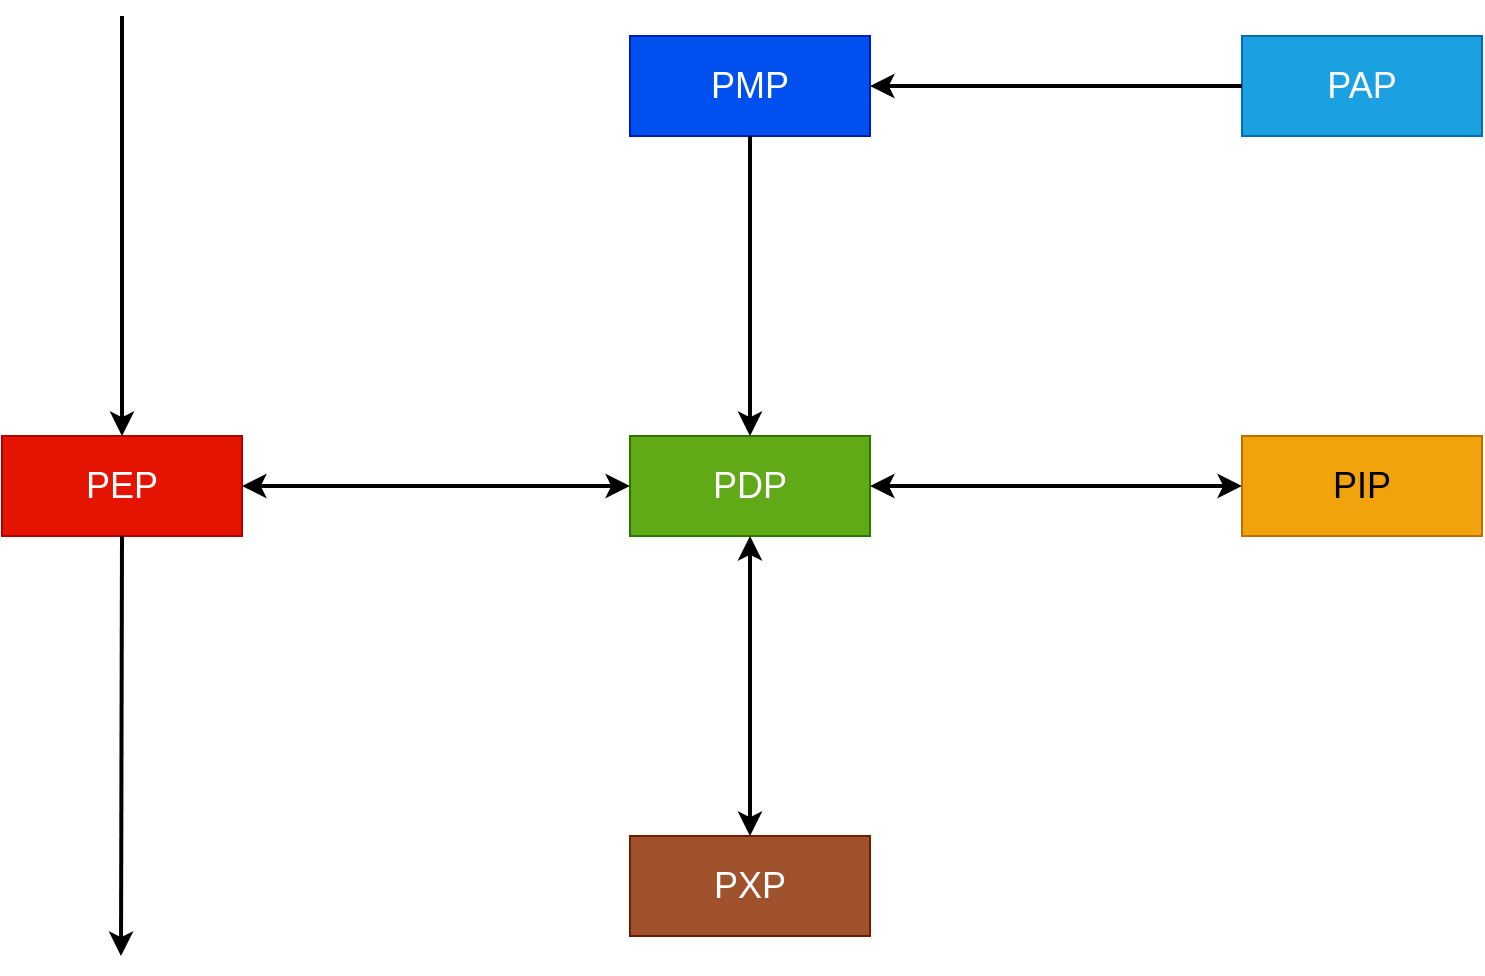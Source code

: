 <mxfile version="17.4.2" type="device" pages="2"><diagram id="YQmR-nCbwN2urCW_vd-u" name="PolicyPoints"><mxGraphModel dx="1018" dy="679" grid="1" gridSize="10" guides="1" tooltips="1" connect="1" arrows="1" fold="1" page="1" pageScale="1" pageWidth="827" pageHeight="1169" math="0" shadow="0"><root><mxCell id="0"/><mxCell id="1" parent="0"/><mxCell id="bHKClRLn_r2Yxkx1TNEV-1" value="PEP" style="rounded=0;whiteSpace=wrap;html=1;fillColor=#e51400;strokeColor=#B20000;fontColor=#ffffff;fontSize=18;fontStyle=0" vertex="1" parent="1"><mxGeometry x="40" y="310" width="120" height="50" as="geometry"/></mxCell><mxCell id="bHKClRLn_r2Yxkx1TNEV-2" value="PDP" style="rounded=0;whiteSpace=wrap;html=1;fillColor=#60a917;strokeColor=#2D7600;fontSize=18;fontStyle=0;fontColor=#ffffff;" vertex="1" parent="1"><mxGeometry x="354" y="310" width="120" height="50" as="geometry"/></mxCell><mxCell id="bHKClRLn_r2Yxkx1TNEV-3" value="PMP" style="rounded=0;whiteSpace=wrap;html=1;fillColor=#0050ef;strokeColor=#001DBC;fontColor=#ffffff;fontSize=18;fontStyle=0" vertex="1" parent="1"><mxGeometry x="354" y="110" width="120" height="50" as="geometry"/></mxCell><mxCell id="bHKClRLn_r2Yxkx1TNEV-4" value="PXP" style="rounded=0;whiteSpace=wrap;html=1;fillColor=#a0522d;strokeColor=#6D1F00;fontColor=#ffffff;fontSize=18;fontStyle=0" vertex="1" parent="1"><mxGeometry x="354" y="510" width="120" height="50" as="geometry"/></mxCell><mxCell id="bHKClRLn_r2Yxkx1TNEV-5" value="PIP" style="rounded=0;whiteSpace=wrap;html=1;fillColor=#f0a30a;strokeColor=#BD7000;fontColor=#000000;fontSize=18;fontStyle=0" vertex="1" parent="1"><mxGeometry x="660" y="310" width="120" height="50" as="geometry"/></mxCell><mxCell id="bHKClRLn_r2Yxkx1TNEV-6" value="PAP" style="rounded=0;whiteSpace=wrap;html=1;fillColor=#1ba1e2;strokeColor=#006EAF;fontColor=#ffffff;fontSize=18;fontStyle=0" vertex="1" parent="1"><mxGeometry x="660" y="110" width="120" height="50" as="geometry"/></mxCell><mxCell id="bHKClRLn_r2Yxkx1TNEV-7" value="" style="endArrow=classic;html=1;rounded=0;fontSize=18;fontColor=#FFFFFF;entryX=0.5;entryY=0;entryDx=0;entryDy=0;strokeWidth=2;" edge="1" parent="1" target="bHKClRLn_r2Yxkx1TNEV-1"><mxGeometry width="50" height="50" relative="1" as="geometry"><mxPoint x="100" y="100" as="sourcePoint"/><mxPoint x="440" y="320" as="targetPoint"/></mxGeometry></mxCell><mxCell id="bHKClRLn_r2Yxkx1TNEV-8" value="" style="endArrow=classic;html=1;rounded=0;fontSize=18;fontColor=#FFFFFF;entryX=0.5;entryY=0;entryDx=0;entryDy=0;strokeWidth=2;" edge="1" parent="1"><mxGeometry width="50" height="50" relative="1" as="geometry"><mxPoint x="100" y="360" as="sourcePoint"/><mxPoint x="99.5" y="570" as="targetPoint"/></mxGeometry></mxCell><mxCell id="bHKClRLn_r2Yxkx1TNEV-9" value="" style="endArrow=classic;html=1;rounded=0;fontSize=18;fontColor=#FFFFFF;entryX=0.5;entryY=0;entryDx=0;entryDy=0;strokeWidth=2;exitX=0.5;exitY=1;exitDx=0;exitDy=0;" edge="1" parent="1" source="bHKClRLn_r2Yxkx1TNEV-3" target="bHKClRLn_r2Yxkx1TNEV-2"><mxGeometry width="50" height="50" relative="1" as="geometry"><mxPoint x="110" y="370" as="sourcePoint"/><mxPoint x="109.5" y="580" as="targetPoint"/></mxGeometry></mxCell><mxCell id="bHKClRLn_r2Yxkx1TNEV-10" value="" style="endArrow=classic;startArrow=classic;html=1;rounded=0;fontSize=18;fontColor=#FFFFFF;strokeWidth=2;exitX=1;exitY=0.5;exitDx=0;exitDy=0;entryX=0;entryY=0.5;entryDx=0;entryDy=0;" edge="1" parent="1" source="bHKClRLn_r2Yxkx1TNEV-1" target="bHKClRLn_r2Yxkx1TNEV-2"><mxGeometry width="50" height="50" relative="1" as="geometry"><mxPoint x="190" y="380" as="sourcePoint"/><mxPoint x="440" y="320" as="targetPoint"/></mxGeometry></mxCell><mxCell id="bHKClRLn_r2Yxkx1TNEV-11" value="" style="endArrow=classic;startArrow=classic;html=1;rounded=0;fontSize=18;fontColor=#FFFFFF;strokeWidth=2;entryX=0;entryY=0.5;entryDx=0;entryDy=0;exitX=1;exitY=0.5;exitDx=0;exitDy=0;" edge="1" parent="1" source="bHKClRLn_r2Yxkx1TNEV-2" target="bHKClRLn_r2Yxkx1TNEV-5"><mxGeometry width="50" height="50" relative="1" as="geometry"><mxPoint x="540" y="270" as="sourcePoint"/><mxPoint x="364" y="345" as="targetPoint"/></mxGeometry></mxCell><mxCell id="bHKClRLn_r2Yxkx1TNEV-12" value="" style="endArrow=classic;startArrow=classic;html=1;rounded=0;fontSize=18;fontColor=#FFFFFF;strokeWidth=2;exitX=0.5;exitY=0;exitDx=0;exitDy=0;entryX=0.5;entryY=1;entryDx=0;entryDy=0;" edge="1" parent="1" source="bHKClRLn_r2Yxkx1TNEV-4" target="bHKClRLn_r2Yxkx1TNEV-2"><mxGeometry width="50" height="50" relative="1" as="geometry"><mxPoint x="180" y="355" as="sourcePoint"/><mxPoint x="374" y="355" as="targetPoint"/></mxGeometry></mxCell><mxCell id="bHKClRLn_r2Yxkx1TNEV-13" value="" style="endArrow=classic;html=1;rounded=0;fontSize=18;fontColor=#FFFFFF;entryX=1;entryY=0.5;entryDx=0;entryDy=0;strokeWidth=2;exitX=0;exitY=0.5;exitDx=0;exitDy=0;" edge="1" parent="1" source="bHKClRLn_r2Yxkx1TNEV-6" target="bHKClRLn_r2Yxkx1TNEV-3"><mxGeometry width="50" height="50" relative="1" as="geometry"><mxPoint x="424" y="170" as="sourcePoint"/><mxPoint x="424" y="320" as="targetPoint"/></mxGeometry></mxCell></root></mxGraphModel></diagram><diagram name="PolicyPoints in EDC_basic" id="-DCOZWReLOolUVn0c7H_"><mxGraphModel dx="1845" dy="679" grid="1" gridSize="10" guides="1" tooltips="1" connect="1" arrows="1" fold="1" page="1" pageScale="1" pageWidth="827" pageHeight="1169" math="0" shadow="0"><root><mxCell id="C8C8wfc2q4ayo7J8iGFt-0"/><mxCell id="C8C8wfc2q4ayo7J8iGFt-1" parent="C8C8wfc2q4ayo7J8iGFt-0"/><mxCell id="nJDxrR_5JiiWec9IGVQ9-7" value="EDC - Data Plane" style="html=1;dropTarget=0;fontSize=18;fontColor=#000000;verticalAlign=bottom;align=left;spacingLeft=10;" vertex="1" parent="C8C8wfc2q4ayo7J8iGFt-1"><mxGeometry x="30" y="280" width="760" height="290" as="geometry"/></mxCell><mxCell id="nJDxrR_5JiiWec9IGVQ9-8" value="" style="shape=module;jettyWidth=8;jettyHeight=4;fontSize=18;fontColor=#FFFFFF;" vertex="1" parent="nJDxrR_5JiiWec9IGVQ9-7"><mxGeometry x="1" width="20" height="20" relative="1" as="geometry"><mxPoint x="-27" y="7" as="offset"/></mxGeometry></mxCell><mxCell id="nJDxrR_5JiiWec9IGVQ9-5" value="EDC - Control Plane" style="html=1;dropTarget=0;fontSize=18;fontColor=#000000;verticalAlign=top;align=left;spacingLeft=10;" vertex="1" parent="C8C8wfc2q4ayo7J8iGFt-1"><mxGeometry x="30" y="70" width="570" height="140" as="geometry"/></mxCell><mxCell id="nJDxrR_5JiiWec9IGVQ9-6" value="" style="shape=module;jettyWidth=8;jettyHeight=4;fontSize=18;fontColor=#FFFFFF;" vertex="1" parent="nJDxrR_5JiiWec9IGVQ9-5"><mxGeometry x="1" width="20" height="20" relative="1" as="geometry"><mxPoint x="-27" y="7" as="offset"/></mxGeometry></mxCell><mxCell id="C8C8wfc2q4ayo7J8iGFt-2" value="PEP" style="rounded=0;whiteSpace=wrap;html=1;fillColor=#e51400;strokeColor=#B20000;fontColor=#ffffff;fontSize=18;fontStyle=0" vertex="1" parent="C8C8wfc2q4ayo7J8iGFt-1"><mxGeometry x="40" y="310" width="120" height="50" as="geometry"/></mxCell><mxCell id="C8C8wfc2q4ayo7J8iGFt-3" value="PDP" style="rounded=0;whiteSpace=wrap;html=1;fillColor=#60a917;strokeColor=#2D7600;fontSize=18;fontStyle=0;fontColor=#ffffff;" vertex="1" parent="C8C8wfc2q4ayo7J8iGFt-1"><mxGeometry x="354" y="310" width="120" height="50" as="geometry"/></mxCell><mxCell id="C8C8wfc2q4ayo7J8iGFt-4" value="PMP" style="rounded=0;whiteSpace=wrap;html=1;fillColor=#0050ef;strokeColor=#001DBC;fontColor=#ffffff;fontSize=18;fontStyle=0" vertex="1" parent="C8C8wfc2q4ayo7J8iGFt-1"><mxGeometry x="354" y="110" width="120" height="50" as="geometry"/></mxCell><mxCell id="C8C8wfc2q4ayo7J8iGFt-5" value="PXP" style="rounded=0;whiteSpace=wrap;html=1;fillColor=#a0522d;strokeColor=#6D1F00;fontColor=#ffffff;fontSize=18;fontStyle=0" vertex="1" parent="C8C8wfc2q4ayo7J8iGFt-1"><mxGeometry x="354" y="510" width="120" height="50" as="geometry"/></mxCell><mxCell id="C8C8wfc2q4ayo7J8iGFt-6" value="PIP" style="rounded=0;whiteSpace=wrap;html=1;fillColor=#f0a30a;strokeColor=#BD7000;fontColor=#000000;fontSize=18;fontStyle=0" vertex="1" parent="C8C8wfc2q4ayo7J8iGFt-1"><mxGeometry x="660" y="310" width="120" height="50" as="geometry"/></mxCell><mxCell id="C8C8wfc2q4ayo7J8iGFt-7" value="PAP" style="rounded=0;whiteSpace=wrap;html=1;fillColor=#1ba1e2;strokeColor=#006EAF;fontColor=#ffffff;fontSize=18;fontStyle=0" vertex="1" parent="C8C8wfc2q4ayo7J8iGFt-1"><mxGeometry x="660" y="110" width="120" height="50" as="geometry"/></mxCell><mxCell id="C8C8wfc2q4ayo7J8iGFt-8" value="request data asset" style="endArrow=classic;html=1;rounded=0;fontSize=16;fontColor=#000000;entryX=0.5;entryY=0;entryDx=0;entryDy=0;strokeWidth=2;edgeStyle=orthogonalEdgeStyle;" edge="1" parent="C8C8wfc2q4ayo7J8iGFt-1" target="C8C8wfc2q4ayo7J8iGFt-2"><mxGeometry width="50" height="50" relative="1" as="geometry"><mxPoint y="240" as="sourcePoint"/><mxPoint x="440" y="320" as="targetPoint"/></mxGeometry></mxCell><mxCell id="C8C8wfc2q4ayo7J8iGFt-9" value="send data asset&lt;br&gt;or error msg" style="endArrow=classic;html=1;rounded=0;fontSize=16;fontColor=#000000;strokeWidth=2;edgeStyle=orthogonalEdgeStyle;" edge="1" parent="C8C8wfc2q4ayo7J8iGFt-1"><mxGeometry width="50" height="50" relative="1" as="geometry"><mxPoint x="100" y="360" as="sourcePoint"/><mxPoint y="450" as="targetPoint"/><Array as="points"><mxPoint x="100" y="450"/></Array></mxGeometry></mxCell><mxCell id="C8C8wfc2q4ayo7J8iGFt-10" value="" style="endArrow=classic;html=1;rounded=0;fontSize=18;fontColor=#FFFFFF;entryX=0.5;entryY=0;entryDx=0;entryDy=0;strokeWidth=2;exitX=0.5;exitY=1;exitDx=0;exitDy=0;" edge="1" parent="C8C8wfc2q4ayo7J8iGFt-1" source="C8C8wfc2q4ayo7J8iGFt-4" target="C8C8wfc2q4ayo7J8iGFt-3"><mxGeometry width="50" height="50" relative="1" as="geometry"><mxPoint x="110" y="370" as="sourcePoint"/><mxPoint x="109.5" y="580" as="targetPoint"/></mxGeometry></mxCell><mxCell id="C8C8wfc2q4ayo7J8iGFt-11" value="" style="endArrow=classic;startArrow=classic;html=1;rounded=0;fontSize=18;fontColor=#FFFFFF;strokeWidth=2;exitX=1;exitY=0.5;exitDx=0;exitDy=0;entryX=0;entryY=0.5;entryDx=0;entryDy=0;" edge="1" parent="C8C8wfc2q4ayo7J8iGFt-1" source="C8C8wfc2q4ayo7J8iGFt-2" target="C8C8wfc2q4ayo7J8iGFt-3"><mxGeometry width="50" height="50" relative="1" as="geometry"><mxPoint x="190" y="380" as="sourcePoint"/><mxPoint x="440" y="320" as="targetPoint"/></mxGeometry></mxCell><mxCell id="C8C8wfc2q4ayo7J8iGFt-12" value="" style="endArrow=classic;startArrow=classic;html=1;rounded=0;fontSize=18;fontColor=#FFFFFF;strokeWidth=2;entryX=0;entryY=0.5;entryDx=0;entryDy=0;exitX=1;exitY=0.5;exitDx=0;exitDy=0;" edge="1" parent="C8C8wfc2q4ayo7J8iGFt-1" source="C8C8wfc2q4ayo7J8iGFt-3" target="C8C8wfc2q4ayo7J8iGFt-6"><mxGeometry width="50" height="50" relative="1" as="geometry"><mxPoint x="540" y="270" as="sourcePoint"/><mxPoint x="364" y="345" as="targetPoint"/></mxGeometry></mxCell><mxCell id="C8C8wfc2q4ayo7J8iGFt-13" value="" style="endArrow=classic;startArrow=classic;html=1;rounded=0;fontSize=18;fontColor=#FFFFFF;strokeWidth=2;exitX=0.5;exitY=0;exitDx=0;exitDy=0;entryX=0.5;entryY=1;entryDx=0;entryDy=0;" edge="1" parent="C8C8wfc2q4ayo7J8iGFt-1" source="C8C8wfc2q4ayo7J8iGFt-5" target="C8C8wfc2q4ayo7J8iGFt-3"><mxGeometry width="50" height="50" relative="1" as="geometry"><mxPoint x="180" y="355" as="sourcePoint"/><mxPoint x="374" y="355" as="targetPoint"/></mxGeometry></mxCell><mxCell id="C8C8wfc2q4ayo7J8iGFt-14" value="" style="endArrow=classic;html=1;rounded=0;fontSize=18;fontColor=#FFFFFF;entryX=1;entryY=0.5;entryDx=0;entryDy=0;strokeWidth=2;exitX=0;exitY=0.5;exitDx=0;exitDy=0;" edge="1" parent="C8C8wfc2q4ayo7J8iGFt-1" source="C8C8wfc2q4ayo7J8iGFt-7" target="C8C8wfc2q4ayo7J8iGFt-4"><mxGeometry width="50" height="50" relative="1" as="geometry"><mxPoint x="424" y="170" as="sourcePoint"/><mxPoint x="424" y="320" as="targetPoint"/></mxGeometry></mxCell><mxCell id="nJDxrR_5JiiWec9IGVQ9-4" value="Policy Engine" style="shape=module;align=left;spacingLeft=20;align=center;verticalAlign=middle;fontSize=18;fontColor=#000000;" vertex="1" parent="C8C8wfc2q4ayo7J8iGFt-1"><mxGeometry x="430" y="350" width="140" height="50" as="geometry"/></mxCell><mxCell id="nJDxrR_5JiiWec9IGVQ9-9" value="?" style="shape=module;align=left;spacingLeft=20;align=center;verticalAlign=middle;fontSize=18;fontColor=#000000;" vertex="1" parent="C8C8wfc2q4ayo7J8iGFt-1"><mxGeometry x="440" y="480" width="140" height="50" as="geometry"/></mxCell><mxCell id="nJDxrR_5JiiWec9IGVQ9-10" value="?" style="shape=module;align=left;spacingLeft=20;align=center;verticalAlign=middle;fontSize=18;fontColor=#000000;" vertex="1" parent="C8C8wfc2q4ayo7J8iGFt-1"><mxGeometry x="680" y="350" width="80" height="50" as="geometry"/></mxCell><mxCell id="nJDxrR_5JiiWec9IGVQ9-12" value="RequestHandler" style="shape=module;align=left;spacingLeft=20;align=center;verticalAlign=middle;fontSize=18;fontColor=#000000;" vertex="1" parent="C8C8wfc2q4ayo7J8iGFt-1"><mxGeometry x="110" y="350" width="160" height="50" as="geometry"/></mxCell><mxCell id="nJDxrR_5JiiWec9IGVQ9-13" value="contract negotiation" style="endArrow=classic;startArrow=classic;html=1;rounded=0;fontSize=16;fontColor=#000000;strokeWidth=2;entryX=0;entryY=0.5;entryDx=0;entryDy=0;" edge="1" parent="C8C8wfc2q4ayo7J8iGFt-1" target="C8C8wfc2q4ayo7J8iGFt-4"><mxGeometry width="50" height="50" relative="1" as="geometry"><mxPoint y="135" as="sourcePoint"/><mxPoint x="354" y="134.5" as="targetPoint"/></mxGeometry></mxCell></root></mxGraphModel></diagram></mxfile>